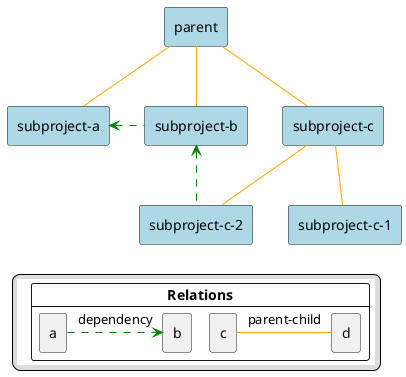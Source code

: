 /'
Licensed to the Apache Software Foundation (ASF) under one
or more contributor license agreements.  See the NOTICE file
distributed with this work for additional information
regarding copyright ownership.  The ASF licenses this file
to you under the Apache License, Version 2.0 (the
"License"); you may not use this file except in compliance
with the License.  You may obtain a copy of the License at

  http://www.apache.org/licenses/LICENSE-2.0

Unless required by applicable law or agreed to in writing,
software distributed under the License is distributed on an
"AS IS" BASIS, WITHOUT WARRANTIES OR CONDITIONS OF ANY
KIND, either express or implied.  See the License for the
specific language governing permissions and limitations
under the License.
'/
@startuml
<style>
    rectangle {
         backgroundColor LightBlue
    }

    legend {
        margin 25 0 0 0
    }
}
</style>


rectangle parent {
}

rectangle "subproject-a" as subprojectA {
}

rectangle "subproject-b" as subprojectB {
}
rectangle "subproject-c" as subprojectC {
}

rectangle "subproject-c-1" as subprojectC1 {
}

rectangle "subproject-c-2" as subprojectC2 {
}



parent -[#orange]- subprojectA
parent -[#orange]- subprojectB
parent -[#orange]- subprojectC


subprojectC -[#orange]- subprojectC1
subprojectC -[#orange]- subprojectC2

subprojectA <.[#green]right. subprojectB
subprojectB <.[#green]. subprojectC2

'hidden dependencies to change layout
subprojectB -[hidden]right-> subprojectC


legend
{{
    !pragma layout smetana
    card Relations {
        together {
             rectangle c
             rectangle d
              c -[#orange,thickness=1]right- d  : parent-child
        }

        together {
             rectangle a
             rectangle b
              a -[#green,dashed,thickness=1]right-> b  : dependency
        }
    }
}}
end legend



@enduml
